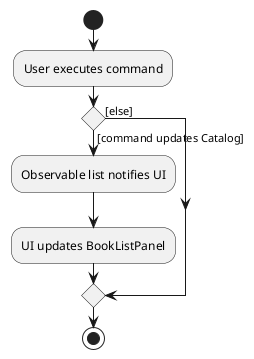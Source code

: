 @startuml
start
:User executes command;

'Since the beta syntax does not support placing the condition outside the
'diamond we place it as the true branch instead.

if () then ([command updates Catalog])
    :Observable list notifies UI;
    :UI updates BookListPanel;
else ([else])
endif
stop
@enduml
